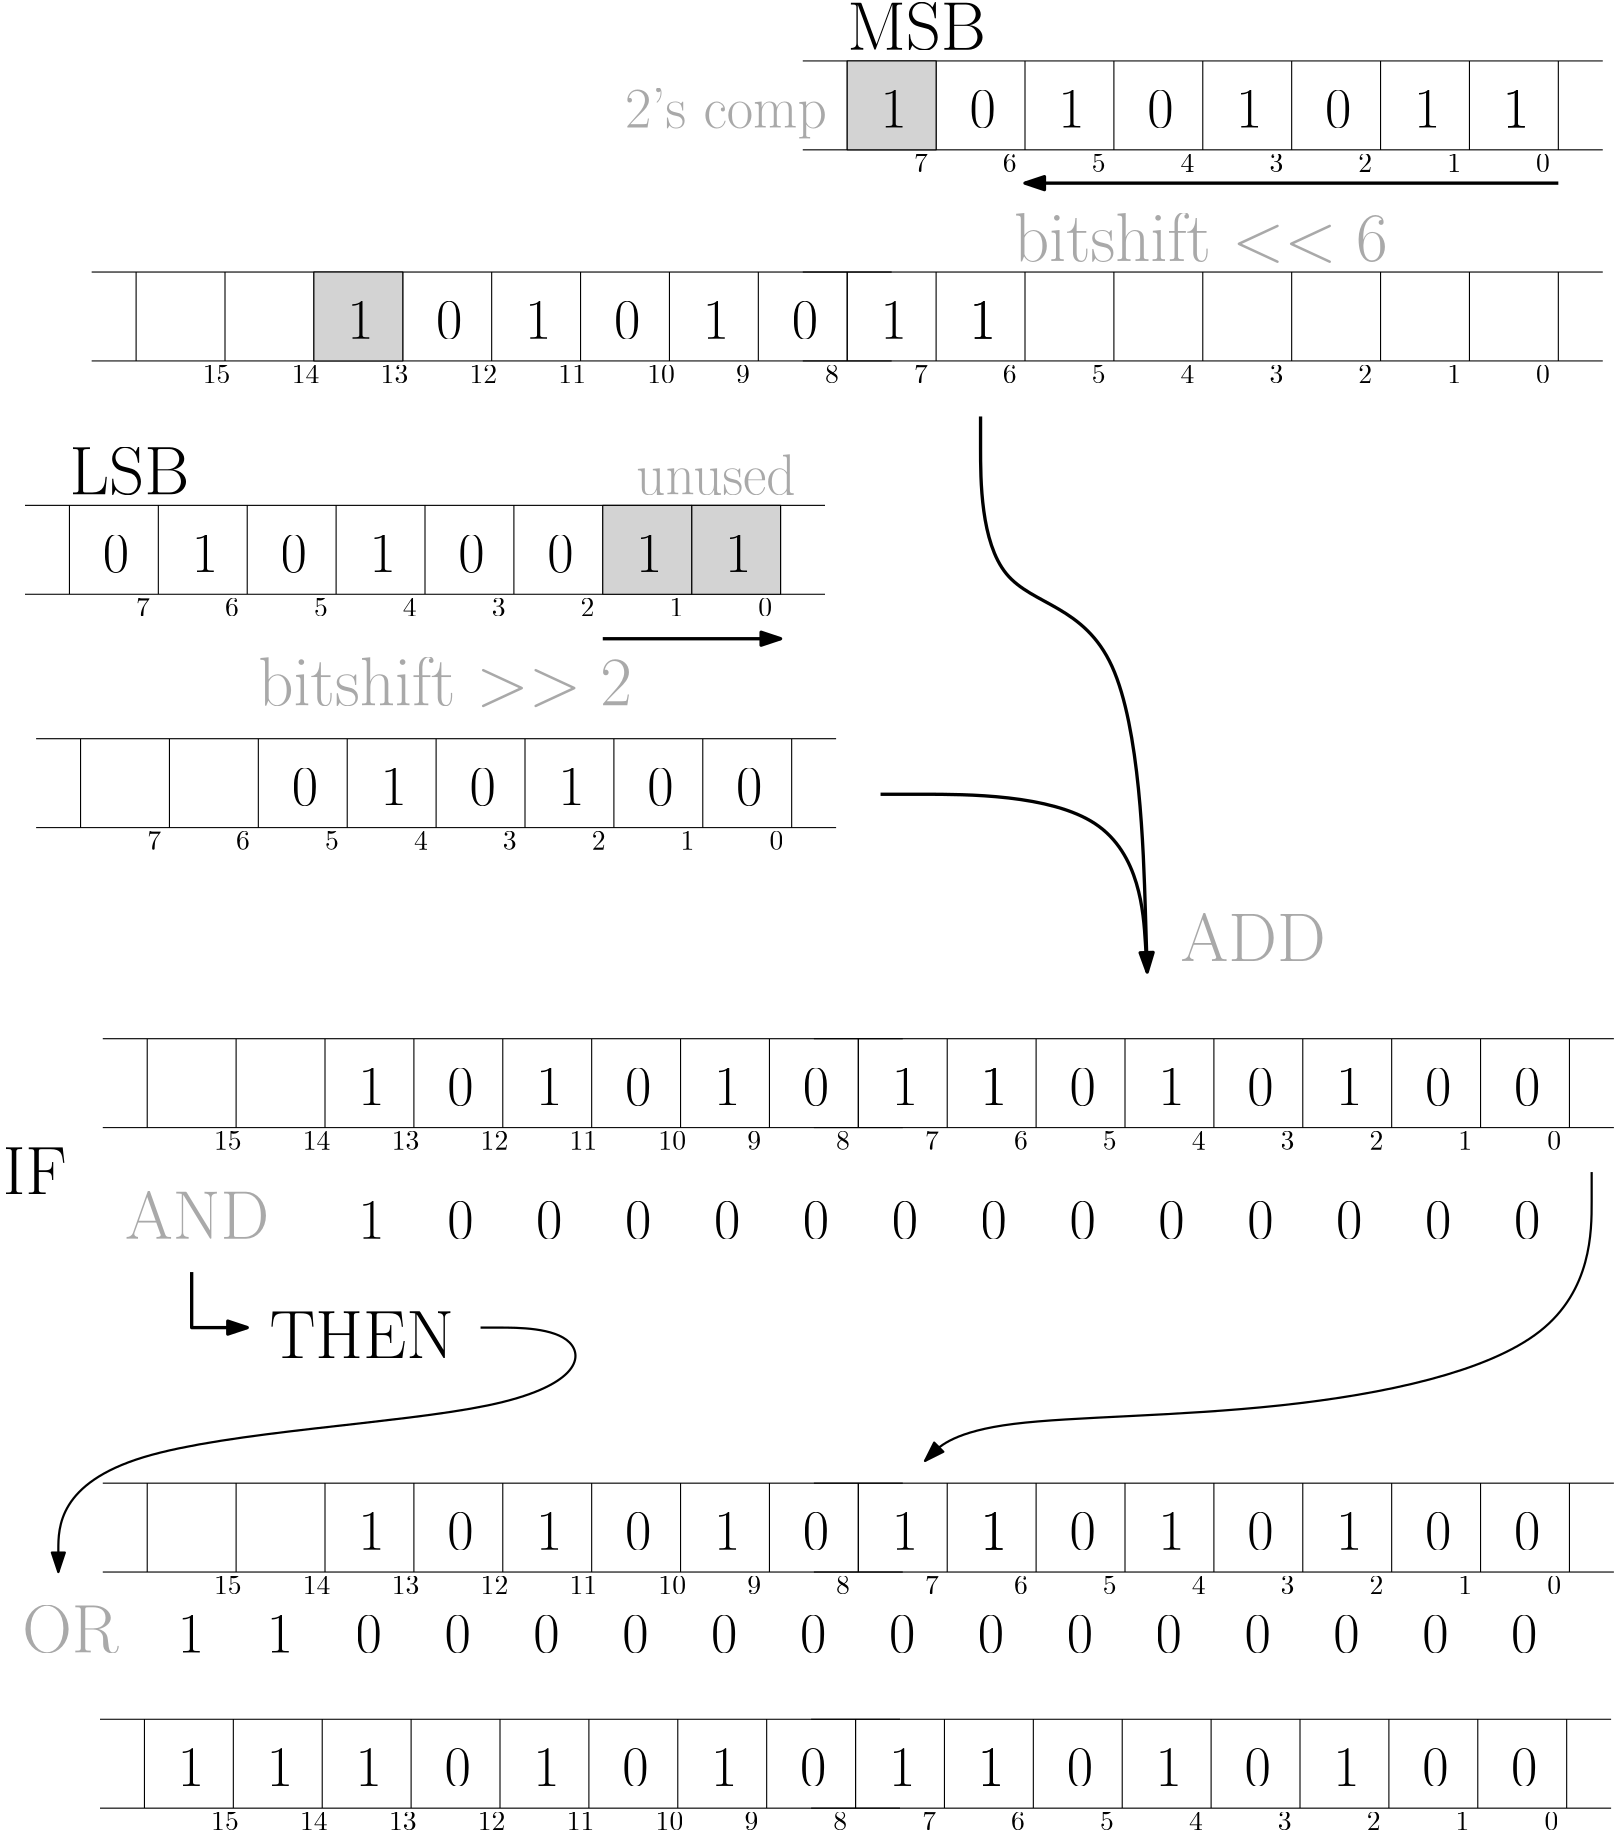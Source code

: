 <?xml version="1.0"?>
<!DOCTYPE ipe SYSTEM "ipe.dtd">
<ipe version="70005" creator="Ipe 7.1.2">
<info created="D:20120815184511" modified="D:20120926005202"/>
<ipestyle name="basic">
<symbol name="arrow/arc(spx)">
<path stroke="sym-stroke" fill="sym-stroke" pen="sym-pen">
0 0 m
-1 0.333 l
-1 -0.333 l
h
</path>
</symbol>
<symbol name="arrow/farc(spx)">
<path stroke="sym-stroke" fill="white" pen="sym-pen">
0 0 m
-1 0.333 l
-1 -0.333 l
h
</path>
</symbol>
<symbol name="mark/circle(sx)" transformations="translations">
<path fill="sym-stroke">
0.6 0 0 0.6 0 0 e
0.4 0 0 0.4 0 0 e
</path>
</symbol>
<symbol name="mark/disk(sx)" transformations="translations">
<path fill="sym-stroke">
0.6 0 0 0.6 0 0 e
</path>
</symbol>
<symbol name="mark/fdisk(sfx)" transformations="translations">
<group>
<path fill="sym-fill">
0.5 0 0 0.5 0 0 e
</path>
<path fill="sym-stroke" fillrule="eofill">
0.6 0 0 0.6 0 0 e
0.4 0 0 0.4 0 0 e
</path>
</group>
</symbol>
<symbol name="mark/box(sx)" transformations="translations">
<path fill="sym-stroke" fillrule="eofill">
-0.6 -0.6 m
0.6 -0.6 l
0.6 0.6 l
-0.6 0.6 l
h
-0.4 -0.4 m
0.4 -0.4 l
0.4 0.4 l
-0.4 0.4 l
h
</path>
</symbol>
<symbol name="mark/square(sx)" transformations="translations">
<path fill="sym-stroke">
-0.6 -0.6 m
0.6 -0.6 l
0.6 0.6 l
-0.6 0.6 l
h
</path>
</symbol>
<symbol name="mark/fsquare(sfx)" transformations="translations">
<group>
<path fill="sym-fill">
-0.5 -0.5 m
0.5 -0.5 l
0.5 0.5 l
-0.5 0.5 l
h
</path>
<path fill="sym-stroke" fillrule="eofill">
-0.6 -0.6 m
0.6 -0.6 l
0.6 0.6 l
-0.6 0.6 l
h
-0.4 -0.4 m
0.4 -0.4 l
0.4 0.4 l
-0.4 0.4 l
h
</path>
</group>
</symbol>
<symbol name="mark/cross(sx)" transformations="translations">
<group>
<path fill="sym-stroke">
-0.43 -0.57 m
0.57 0.43 l
0.43 0.57 l
-0.57 -0.43 l
h
</path>
<path fill="sym-stroke">
-0.43 0.57 m
0.57 -0.43 l
0.43 -0.57 l
-0.57 0.43 l
h
</path>
</group>
</symbol>
<symbol name="arrow/fnormal(spx)">
<path stroke="sym-stroke" fill="white" pen="sym-pen">
0 0 m
-1 0.333 l
-1 -0.333 l
h
</path>
</symbol>
<symbol name="arrow/pointed(spx)">
<path stroke="sym-stroke" fill="sym-stroke" pen="sym-pen">
0 0 m
-1 0.333 l
-0.8 0 l
-1 -0.333 l
h
</path>
</symbol>
<symbol name="arrow/fpointed(spx)">
<path stroke="sym-stroke" fill="white" pen="sym-pen">
0 0 m
-1 0.333 l
-0.8 0 l
-1 -0.333 l
h
</path>
</symbol>
<symbol name="arrow/linear(spx)">
<path stroke="sym-stroke" pen="sym-pen">
-1 0.333 m
0 0 l
-1 -0.333 l
</path>
</symbol>
<symbol name="arrow/fdouble(spx)">
<path stroke="sym-stroke" fill="white" pen="sym-pen">
0 0 m
-1 0.333 l
-1 -0.333 l
h
-1 0 m
-2 0.333 l
-2 -0.333 l
h
</path>
</symbol>
<symbol name="arrow/double(spx)">
<path stroke="sym-stroke" fill="sym-stroke" pen="sym-pen">
0 0 m
-1 0.333 l
-1 -0.333 l
h
-1 0 m
-2 0.333 l
-2 -0.333 l
h
</path>
</symbol>
<pen name="heavier" value="0.8"/>
<pen name="fat" value="1.2"/>
<pen name="ultrafat" value="2"/>
<symbolsize name="large" value="5"/>
<symbolsize name="small" value="2"/>
<symbolsize name="tiny" value="1.1"/>
<arrowsize name="large" value="10"/>
<arrowsize name="small" value="5"/>
<arrowsize name="tiny" value="3"/>
<color name="red" value="1 0 0"/>
<color name="green" value="0 1 0"/>
<color name="blue" value="0 0 1"/>
<color name="yellow" value="1 1 0"/>
<color name="orange" value="1 0.647 0"/>
<color name="gold" value="1 0.843 0"/>
<color name="purple" value="0.627 0.125 0.941"/>
<color name="gray" value="0.745"/>
<color name="brown" value="0.647 0.165 0.165"/>
<color name="navy" value="0 0 0.502"/>
<color name="pink" value="1 0.753 0.796"/>
<color name="seagreen" value="0.18 0.545 0.341"/>
<color name="turquoise" value="0.251 0.878 0.816"/>
<color name="violet" value="0.933 0.51 0.933"/>
<color name="darkblue" value="0 0 0.545"/>
<color name="darkcyan" value="0 0.545 0.545"/>
<color name="darkgray" value="0.663"/>
<color name="darkgreen" value="0 0.392 0"/>
<color name="darkmagenta" value="0.545 0 0.545"/>
<color name="darkorange" value="1 0.549 0"/>
<color name="darkred" value="0.545 0 0"/>
<color name="lightblue" value="0.678 0.847 0.902"/>
<color name="lightcyan" value="0.878 1 1"/>
<color name="lightgray" value="0.827"/>
<color name="lightgreen" value="0.565 0.933 0.565"/>
<color name="lightyellow" value="1 1 0.878"/>
<dashstyle name="dashed" value="[4] 0"/>
<dashstyle name="dotted" value="[1 3] 0"/>
<dashstyle name="dash dotted" value="[4 2 1 2] 0"/>
<dashstyle name="dash dot dotted" value="[4 2 1 2 1 2] 0"/>
<textsize name="large" value="\large"/>
<textsize name="Large" value="\Large"/>
<textsize name="LARGE" value="\LARGE"/>
<textsize name="huge" value="\huge"/>
<textsize name="Huge" value="\Huge"/>
<textsize name="small" value="\small"/>
<textsize name="footnote" value="\footnotesize"/>
<textsize name="tiny" value="\tiny"/>
<textstyle name="center" begin="\begin{center}" end="\end{center}"/>
<textstyle name="itemize" begin="\begin{itemize}" end="\end{itemize}"/>
<textstyle name="item" begin="\begin{itemize}\item{}" end="\end{itemize}"/>
<gridsize name="4 pts" value="4"/>
<gridsize name="8 pts (~3 mm)" value="8"/>
<gridsize name="16 pts (~6 mm)" value="16"/>
<gridsize name="32 pts (~12 mm)" value="32"/>
<gridsize name="10 pts (~3.5 mm)" value="10"/>
<gridsize name="20 pts (~7 mm)" value="20"/>
<gridsize name="14 pts (~5 mm)" value="14"/>
<gridsize name="28 pts (~10 mm)" value="28"/>
<gridsize name="56 pts (~20 mm)" value="56"/>
<anglesize name="90 deg" value="90"/>
<anglesize name="60 deg" value="60"/>
<anglesize name="45 deg" value="45"/>
<anglesize name="30 deg" value="30"/>
<anglesize name="22.5 deg" value="22.5"/>
<tiling name="falling" angle="-60" step="4" width="1"/>
<tiling name="rising" angle="30" step="4" width="1"/>
</ipestyle>
<page>
<layer name="alpha"/>
<view layers="alpha" active="alpha"/>
<path layer="alpha" matrix="1 0 0 1 -132 24" stroke="black">
160 592 m
160 560 l
192 560 l
192 592 l
h
192 592 m
192 560 l
224 560 l
224 592 l
h
224 592 m
224 560 l
256 560 l
256 592 l
h
256 592 m
256 560 l
288 560 l
288 592 l
h
288 592 m
288 560 l
320 560 l
320 592 l
h
320 592 m
320 560 l
352 560 l
352 592 l
h
352 592 m
352 560 l
384 560 l
384 592 l
h
384 592 m
384 560 l
416 560 l
416 592 l
h
160 592 m
144 592 l
160 560 m
144 560 l
416 592 m
432 592 l
416 560 m
432 560 l
</path>
<text matrix="1 0 0 1 -132 24" transformations="translations" pos="408 552" stroke="black" type="label" width="4.981" height="6.42" depth="0" valign="baseline">0</text>
<text matrix="1 0 0 1 -132 24" transformations="translations" pos="376 552" stroke="black" type="label" width="4.981" height="6.42" depth="0" valign="baseline">1</text>
<text matrix="1 0 0 1 -132 24" transformations="translations" pos="344 552" stroke="black" type="label" width="4.981" height="6.42" depth="0" valign="baseline">2</text>
<text matrix="1 0 0 1 -132 24" transformations="translations" pos="312 552" stroke="black" type="label" width="4.981" height="6.42" depth="0" valign="baseline">3</text>
<text matrix="1 0 0 1 -132 24" transformations="translations" pos="280 552" stroke="black" type="label" width="4.981" height="6.42" depth="0" valign="baseline">4</text>
<text matrix="1 0 0 1 -132 24" transformations="translations" pos="248 552" stroke="black" type="label" width="4.981" height="6.42" depth="0" valign="baseline">5</text>
<text matrix="1 0 0 1 -132 24" transformations="translations" pos="216 552" stroke="black" type="label" width="4.981" height="6.42" depth="0" valign="baseline">6</text>
<text matrix="1 0 0 1 -132 24" transformations="translations" pos="184 552" stroke="black" type="label" width="4.981" height="6.42" depth="0" valign="baseline">7</text>
<path matrix="1 0 0 1 -132 24" stroke="black" fill="lightgray">
320 592 m
320 592 l
320 592 l
320 592 l
h
</path>
<text matrix="1 0 0 1 -132 24" transformations="translations" pos="172 568" stroke="black" type="label" width="9.476" height="13.319" depth="0" valign="baseline" size="huge">0</text>
<text matrix="1 0 0 1 -132 24" transformations="translations" pos="204 568" stroke="black" type="label" width="9.476" height="13.319" depth="0" valign="baseline" size="huge">1</text>
<text matrix="1 0 0 1 -132 24" transformations="translations" pos="236 568" stroke="black" type="label" width="9.476" height="13.319" depth="0" valign="baseline" size="huge">0</text>
<text matrix="1 0 0 1 -132 24" transformations="translations" pos="268 568" stroke="black" type="label" width="9.476" height="13.319" depth="0" valign="baseline" size="huge">1</text>
<text matrix="1 0 0 1 -132 24" transformations="translations" pos="300 568" stroke="black" type="label" width="9.476" height="13.319" depth="0" valign="baseline" size="huge">0</text>
<text matrix="1 0 0 1 -132 24" transformations="translations" pos="332 568" stroke="black" type="label" width="9.476" height="13.319" depth="0" valign="baseline" size="huge">0</text>
<text matrix="1 0 0 1 -132 24" transformations="translations" pos="364 568" stroke="black" type="label" width="9.476" height="13.319" depth="0" valign="baseline" size="huge">1</text>
<text matrix="1 0 0 1 -132 24" transformations="translations" pos="396 568" stroke="black" type="label" width="9.476" height="13.319" depth="0" valign="baseline" size="huge">1</text>
<path matrix="1 0 0 1 -36 24" stroke="black" fill="lightgray">
288 592 m
288 560 l
320 560 l
320 592 l
h
</path>
<path matrix="1 0 0 1 -68 24" stroke="black" fill="lightgray">
288 592 m
288 560 l
320 560 l
320 592 l
h
</path>
<text matrix="1 0 0 1 -36 24" transformations="translations" pos="268 568" stroke="black" type="label" width="9.476" height="13.319" depth="0" valign="baseline" size="huge">1</text>
<text matrix="1 0 0 1 -4 24" transformations="translations" pos="268 568" stroke="black" type="label" width="9.476" height="13.319" depth="0" valign="baseline" size="huge">1</text>
<path matrix="1 0 0 1 -128 -60" stroke="black">
160 592 m
160 560 l
192 560 l
192 592 l
h
192 592 m
192 560 l
224 560 l
224 592 l
h
224 592 m
224 560 l
256 560 l
256 592 l
h
256 592 m
256 560 l
288 560 l
288 592 l
h
288 592 m
288 560 l
320 560 l
320 592 l
h
320 592 m
320 560 l
352 560 l
352 592 l
h
352 592 m
352 560 l
384 560 l
384 592 l
h
384 592 m
384 560 l
416 560 l
416 592 l
h
160 592 m
144 592 l
160 560 m
144 560 l
416 592 m
432 592 l
416 560 m
432 560 l
</path>
<text matrix="1 0 0 1 -128 -60" transformations="translations" pos="408 552" stroke="black" type="label" width="4.981" height="6.42" depth="0" valign="baseline">0</text>
<text matrix="1 0 0 1 -128 -60" transformations="translations" pos="376 552" stroke="black" type="label" width="4.981" height="6.42" depth="0" valign="baseline">1</text>
<text matrix="1 0 0 1 -128 -60" transformations="translations" pos="344 552" stroke="black" type="label" width="4.981" height="6.42" depth="0" valign="baseline">2</text>
<text matrix="1 0 0 1 -128 -60" transformations="translations" pos="312 552" stroke="black" type="label" width="4.981" height="6.42" depth="0" valign="baseline">3</text>
<text matrix="1 0 0 1 -128 -60" transformations="translations" pos="280 552" stroke="black" type="label" width="4.981" height="6.42" depth="0" valign="baseline">4</text>
<text matrix="1 0 0 1 -128 -60" transformations="translations" pos="248 552" stroke="black" type="label" width="4.981" height="6.42" depth="0" valign="baseline">5</text>
<text matrix="1 0 0 1 -128 -60" transformations="translations" pos="216 552" stroke="black" type="label" width="4.981" height="6.42" depth="0" valign="baseline">6</text>
<text matrix="1 0 0 1 -128 -60" transformations="translations" pos="184 552" stroke="black" type="label" width="4.981" height="6.42" depth="0" valign="baseline">7</text>
<path matrix="1 0 0 1 -128 -60" stroke="black" fill="lightgray">
320 592 m
320 592 l
320 592 l
320 592 l
h
</path>
<text matrix="1 0 0 1 -64 -60" transformations="translations" pos="172 568" stroke="black" type="label" width="9.476" height="13.319" depth="0" valign="baseline" size="huge">0</text>
<text matrix="1 0 0 1 -64 -60" transformations="translations" pos="204 568" stroke="black" type="label" width="9.476" height="13.319" depth="0" valign="baseline" size="huge">1</text>
<text matrix="1 0 0 1 -64 -60" transformations="translations" pos="236 568" stroke="black" type="label" width="9.476" height="13.319" depth="0" valign="baseline" size="huge">0</text>
<text matrix="1 0 0 1 -64 -60" transformations="translations" pos="268 568" stroke="black" type="label" width="9.476" height="13.319" depth="0" valign="baseline" size="huge">1</text>
<text matrix="1 0 0 1 -64 -60" transformations="translations" pos="300 568" stroke="black" type="label" width="9.476" height="13.319" depth="0" valign="baseline" size="huge">0</text>
<text matrix="1 0 0 1 -64 -60" transformations="translations" pos="332 568" stroke="black" type="label" width="9.476" height="13.319" depth="0" valign="baseline" size="huge">0</text>
<path matrix="1 0 0 1 148 184" stroke="black">
160 592 m
160 560 l
192 560 l
192 592 l
h
192 592 m
192 560 l
224 560 l
224 592 l
h
224 592 m
224 560 l
256 560 l
256 592 l
h
256 592 m
256 560 l
288 560 l
288 592 l
h
288 592 m
288 560 l
320 560 l
320 592 l
h
320 592 m
320 560 l
352 560 l
352 592 l
h
352 592 m
352 560 l
384 560 l
384 592 l
h
384 592 m
384 560 l
416 560 l
416 592 l
h
160 592 m
144 592 l
160 560 m
144 560 l
416 592 m
432 592 l
416 560 m
432 560 l
</path>
<text matrix="1 0 0 1 148 184" transformations="translations" pos="408 552" stroke="black" type="label" width="4.981" height="6.42" depth="0" valign="baseline">0</text>
<text matrix="1 0 0 1 148 184" transformations="translations" pos="376 552" stroke="black" type="label" width="4.981" height="6.42" depth="0" valign="baseline">1</text>
<text matrix="1 0 0 1 148 184" transformations="translations" pos="344 552" stroke="black" type="label" width="4.981" height="6.42" depth="0" valign="baseline">2</text>
<text matrix="1 0 0 1 148 184" transformations="translations" pos="312 552" stroke="black" type="label" width="4.981" height="6.42" depth="0" valign="baseline">3</text>
<text matrix="1 0 0 1 148 184" transformations="translations" pos="280 552" stroke="black" type="label" width="4.981" height="6.42" depth="0" valign="baseline">4</text>
<text matrix="1 0 0 1 148 184" transformations="translations" pos="248 552" stroke="black" type="label" width="4.981" height="6.42" depth="0" valign="baseline">5</text>
<text matrix="1 0 0 1 148 184" transformations="translations" pos="216 552" stroke="black" type="label" width="4.981" height="6.42" depth="0" valign="baseline">6</text>
<text matrix="1 0 0 1 148 184" transformations="translations" pos="184 552" stroke="black" type="label" width="4.981" height="6.42" depth="0" valign="baseline">7</text>
<path matrix="1 0 0 1 148 184" stroke="black" fill="lightgray">
320 592 m
320 592 l
320 592 l
320 592 l
h
</path>
<text matrix="1 0 0 1 244 184" transformations="translations" pos="172 568" stroke="black" type="label" width="9.476" height="13.319" depth="0" valign="baseline" size="huge">0</text>
<text matrix="1 0 0 1 180 184" transformations="translations" pos="204 568" stroke="black" type="label" width="9.476" height="13.319" depth="0" valign="baseline" size="huge">1</text>
<text matrix="1 0 0 1 180 184" transformations="translations" pos="268 568" stroke="black" type="label" width="9.476" height="13.319" depth="0" valign="baseline" size="huge">1</text>
<text matrix="1 0 0 1 52 184" transformations="translations" pos="300 568" stroke="black" type="label" width="9.476" height="13.319" depth="0" valign="baseline" size="huge">0</text>
<text matrix="1 0 0 1 148 184" transformations="translations" pos="332 568" stroke="black" type="label" width="9.476" height="13.319" depth="0" valign="baseline" size="huge">0</text>
<text matrix="1 0 0 1 -44 184" transformations="translations" pos="364 568" stroke="black" type="label" width="9.476" height="13.319" depth="0" valign="baseline" size="huge">1</text>
<text matrix="1 0 0 1 148 184" transformations="translations" pos="396 568" stroke="black" type="label" width="9.476" height="13.319" depth="0" valign="baseline" size="huge">1</text>
<text matrix="1 0 0 1 244 184" transformations="translations" pos="268 568" stroke="black" type="label" width="9.476" height="13.319" depth="0" valign="baseline" size="huge">1</text>
<text matrix="1 0 0 1 276 184" transformations="translations" pos="268 568" stroke="black" type="label" width="9.476" height="13.319" depth="0" valign="baseline" size="huge">1</text>
<text matrix="1 0 0 1 -16 -20" transformations="translations" pos="112 564" stroke="darkgray" type="label" width="134.49" height="17.214" depth="0.66" valign="baseline" size="Huge">bitshift $&gt;&gt;2$</text>
<path matrix="1 0 0 1 -108 108" stroke="black">
160 592 m
160 560 l
192 560 l
192 592 l
h
192 592 m
192 560 l
224 560 l
224 592 l
h
224 592 m
224 560 l
256 560 l
256 592 l
h
256 592 m
256 560 l
288 560 l
288 592 l
h
288 592 m
288 560 l
320 560 l
320 592 l
h
320 592 m
320 560 l
352 560 l
352 592 l
h
352 592 m
352 560 l
384 560 l
384 592 l
h
384 592 m
384 560 l
416 560 l
416 592 l
h
160 592 m
144 592 l
160 560 m
144 560 l
416 592 m
432 592 l
416 560 m
432 560 l
</path>
<text matrix="1 0 0 1 -108 108" transformations="translations" pos="408 552" stroke="black" type="label" width="4.981" height="6.42" depth="0" valign="baseline">8</text>
<text matrix="1 0 0 1 -108 108" transformations="translations" pos="376 552" stroke="black" type="label" width="4.981" height="6.42" depth="0" valign="baseline">9</text>
<text matrix="1 0 0 1 -108 108" transformations="translations" pos="344 552" stroke="black" type="label" width="9.963" height="6.42" depth="0" valign="baseline">10</text>
<text matrix="1 0 0 1 -108 108" transformations="translations" pos="312 552" stroke="black" type="label" width="9.963" height="6.42" depth="0" valign="baseline">11</text>
<text matrix="1 0 0 1 -108 108" transformations="translations" pos="280 552" stroke="black" type="label" width="9.963" height="6.42" depth="0" valign="baseline">12</text>
<text matrix="1 0 0 1 -108 108" transformations="translations" pos="248 552" stroke="black" type="label" width="9.963" height="6.42" depth="0" valign="baseline">13</text>
<text matrix="1 0 0 1 -108 108" transformations="translations" pos="216 552" stroke="black" type="label" width="9.963" height="6.42" depth="0" valign="baseline">14</text>
<text matrix="1 0 0 1 -108 108" transformations="translations" pos="184 552" stroke="black" type="label" width="9.963" height="6.42" depth="0" valign="baseline">15</text>
<path matrix="1 0 0 1 -108 108" stroke="black" fill="lightgray">
320 592 m
320 592 l
320 592 l
320 592 l
h
</path>
<text matrix="1 0 0 1 52 108" transformations="translations" pos="172 568" stroke="black" type="label" width="9.476" height="13.319" depth="0" valign="baseline" size="huge">0</text>
<text matrix="1 0 0 1 -12 108" transformations="translations" pos="204 568" stroke="black" type="label" width="9.476" height="13.319" depth="0" valign="baseline" size="huge">1</text>
<text matrix="1 0 0 1 -12 108" transformations="translations" pos="268 568" stroke="black" type="label" width="9.476" height="13.319" depth="0" valign="baseline" size="huge">1</text>
<text matrix="1 0 0 1 -140 108" transformations="translations" pos="300 568" stroke="black" type="label" width="9.476" height="13.319" depth="0" valign="baseline" size="huge">0</text>
<text matrix="1 0 0 1 -44 108" transformations="translations" pos="332 568" stroke="black" type="label" width="9.476" height="13.319" depth="0" valign="baseline" size="huge">0</text>
<text matrix="1 0 0 1 -236 108" transformations="translations" pos="364 568" stroke="black" type="label" width="9.476" height="13.319" depth="0" valign="baseline" size="huge">1</text>
<text matrix="1 0 0 1 -44 108" transformations="translations" pos="396 568" stroke="black" type="label" width="9.476" height="13.319" depth="0" valign="baseline" size="huge">1</text>
<text matrix="1 0 0 1 52 108" transformations="translations" pos="268 568" stroke="black" type="label" width="9.476" height="13.319" depth="0" valign="baseline" size="huge">1</text>
<text matrix="1 0 0 1 84 108" transformations="translations" pos="268 568" stroke="black" type="label" width="9.476" height="13.319" depth="0" valign="baseline" size="huge">1</text>
<path matrix="1 0 0 1 148 108" stroke="black">
160 592 m
160 560 l
192 560 l
192 592 l
h
192 592 m
192 560 l
224 560 l
224 592 l
h
224 592 m
224 560 l
256 560 l
256 592 l
h
256 592 m
256 560 l
288 560 l
288 592 l
h
288 592 m
288 560 l
320 560 l
320 592 l
h
320 592 m
320 560 l
352 560 l
352 592 l
h
352 592 m
352 560 l
384 560 l
384 592 l
h
384 592 m
384 560 l
416 560 l
416 592 l
h
160 592 m
144 592 l
160 560 m
144 560 l
416 592 m
432 592 l
416 560 m
432 560 l
</path>
<text matrix="1 0 0 1 148 108" transformations="translations" pos="408 552" stroke="black" type="label" width="4.981" height="6.42" depth="0" valign="baseline">0</text>
<text matrix="1 0 0 1 148 108" transformations="translations" pos="376 552" stroke="black" type="label" width="4.981" height="6.42" depth="0" valign="baseline">1</text>
<text matrix="1 0 0 1 148 108" transformations="translations" pos="344 552" stroke="black" type="label" width="4.981" height="6.42" depth="0" valign="baseline">2</text>
<text matrix="1 0 0 1 148 108" transformations="translations" pos="312 552" stroke="black" type="label" width="4.981" height="6.42" depth="0" valign="baseline">3</text>
<text matrix="1 0 0 1 148 108" transformations="translations" pos="280 552" stroke="black" type="label" width="4.981" height="6.42" depth="0" valign="baseline">4</text>
<text matrix="1 0 0 1 148 108" transformations="translations" pos="248 552" stroke="black" type="label" width="4.981" height="6.42" depth="0" valign="baseline">5</text>
<text matrix="1 0 0 1 148 108" transformations="translations" pos="216 552" stroke="black" type="label" width="4.981" height="6.42" depth="0" valign="baseline">6</text>
<text matrix="1 0 0 1 148 108" transformations="translations" pos="184 552" stroke="black" type="label" width="4.981" height="6.42" depth="0" valign="baseline">7</text>
<path matrix="1 0 0 1 148 108" stroke="black" fill="lightgray">
320 592 m
320 592 l
320 592 l
320 592 l
h
</path>
<text matrix="1 0 0 1 256 140" transformations="translations" pos="112 564" stroke="darkgray" type="label" width="134.49" height="17.214" depth="0.66" valign="baseline" size="Huge">bitshift $&lt;&lt;6$</text>
<path matrix="1 0 0 1 12 -148" stroke="black" pen="fat" arrow="normal/normal">
208 716 m
272 716 l
</path>
<path matrix="1 0 0 1 8 168" stroke="black" pen="fat" arrow="normal/normal">
556 564 m
364 564 l
</path>
<text matrix="1 0 0 1 0 -4" transformations="translations" pos="308 784" stroke="black" type="label" width="49.952" height="16.934" depth="0" valign="baseline" size="Huge">MSB</text>
<text transformations="translations" pos="28 620" stroke="black" type="label" width="43.158" height="16.934" depth="0" valign="baseline" size="Huge">LSB</text>
<path matrix="1 0 0 1 -104 -168" stroke="black">
160 592 m
160 560 l
192 560 l
192 592 l
h
192 592 m
192 560 l
224 560 l
224 592 l
h
224 592 m
224 560 l
256 560 l
256 592 l
h
256 592 m
256 560 l
288 560 l
288 592 l
h
288 592 m
288 560 l
320 560 l
320 592 l
h
320 592 m
320 560 l
352 560 l
352 592 l
h
352 592 m
352 560 l
384 560 l
384 592 l
h
384 592 m
384 560 l
416 560 l
416 592 l
h
160 592 m
144 592 l
160 560 m
144 560 l
416 592 m
432 592 l
416 560 m
432 560 l
</path>
<text matrix="1 0 0 1 -104 -168" transformations="translations" pos="408 552" stroke="black" type="label" width="4.981" height="6.42" depth="0" valign="baseline">8</text>
<text matrix="1 0 0 1 -104 -168" transformations="translations" pos="376 552" stroke="black" type="label" width="4.981" height="6.42" depth="0" valign="baseline">9</text>
<text matrix="1 0 0 1 -104 -168" transformations="translations" pos="344 552" stroke="black" type="label" width="9.963" height="6.42" depth="0" valign="baseline">10</text>
<text matrix="1 0 0 1 -104 -168" transformations="translations" pos="312 552" stroke="black" type="label" width="9.963" height="6.42" depth="0" valign="baseline">11</text>
<text matrix="1 0 0 1 -104 -168" transformations="translations" pos="280 552" stroke="black" type="label" width="9.963" height="6.42" depth="0" valign="baseline">12</text>
<text matrix="1 0 0 1 -104 -168" transformations="translations" pos="248 552" stroke="black" type="label" width="9.963" height="6.42" depth="0" valign="baseline">13</text>
<text matrix="1 0 0 1 -104 -168" transformations="translations" pos="216 552" stroke="black" type="label" width="9.963" height="6.42" depth="0" valign="baseline">14</text>
<text matrix="1 0 0 1 -104 -168" transformations="translations" pos="184 552" stroke="black" type="label" width="9.963" height="6.42" depth="0" valign="baseline">15</text>
<path matrix="1 0 0 1 -104 -168" stroke="black" fill="lightgray">
320 592 m
320 592 l
320 592 l
320 592 l
h
</path>
<text matrix="1 0 0 1 56 -168" transformations="translations" pos="172 568" stroke="black" type="label" width="9.476" height="13.319" depth="0" valign="baseline" size="huge">0</text>
<text matrix="1 0 0 1 -8 -168" transformations="translations" pos="204 568" stroke="black" type="label" width="9.476" height="13.319" depth="0" valign="baseline" size="huge">1</text>
<text matrix="1 0 0 1 -8 -168" transformations="translations" pos="268 568" stroke="black" type="label" width="9.476" height="13.319" depth="0" valign="baseline" size="huge">1</text>
<text matrix="1 0 0 1 -136 -168" transformations="translations" pos="300 568" stroke="black" type="label" width="9.476" height="13.319" depth="0" valign="baseline" size="huge">0</text>
<text matrix="1 0 0 1 -40 -168" transformations="translations" pos="332 568" stroke="black" type="label" width="9.476" height="13.319" depth="0" valign="baseline" size="huge">0</text>
<text matrix="1 0 0 1 -232 -168" transformations="translations" pos="364 568" stroke="black" type="label" width="9.476" height="13.319" depth="0" valign="baseline" size="huge">1</text>
<text matrix="1 0 0 1 -40 -168" transformations="translations" pos="396 568" stroke="black" type="label" width="9.476" height="13.319" depth="0" valign="baseline" size="huge">1</text>
<text matrix="1 0 0 1 56 -168" transformations="translations" pos="268 568" stroke="black" type="label" width="9.476" height="13.319" depth="0" valign="baseline" size="huge">1</text>
<text matrix="1 0 0 1 88 -168" transformations="translations" pos="268 568" stroke="black" type="label" width="9.476" height="13.319" depth="0" valign="baseline" size="huge">1</text>
<path matrix="1 0 0 1 152 -168" stroke="black">
160 592 m
160 560 l
192 560 l
192 592 l
h
192 592 m
192 560 l
224 560 l
224 592 l
h
224 592 m
224 560 l
256 560 l
256 592 l
h
256 592 m
256 560 l
288 560 l
288 592 l
h
288 592 m
288 560 l
320 560 l
320 592 l
h
320 592 m
320 560 l
352 560 l
352 592 l
h
352 592 m
352 560 l
384 560 l
384 592 l
h
384 592 m
384 560 l
416 560 l
416 592 l
h
160 592 m
144 592 l
160 560 m
144 560 l
416 592 m
432 592 l
416 560 m
432 560 l
</path>
<text matrix="1 0 0 1 152 -168" transformations="translations" pos="408 552" stroke="black" type="label" width="4.981" height="6.42" depth="0" valign="baseline">0</text>
<text matrix="1 0 0 1 152 -168" transformations="translations" pos="376 552" stroke="black" type="label" width="4.981" height="6.42" depth="0" valign="baseline">1</text>
<text matrix="1 0 0 1 152 -168" transformations="translations" pos="344 552" stroke="black" type="label" width="4.981" height="6.42" depth="0" valign="baseline">2</text>
<text matrix="1 0 0 1 152 -168" transformations="translations" pos="312 552" stroke="black" type="label" width="4.981" height="6.42" depth="0" valign="baseline">3</text>
<text matrix="1 0 0 1 152 -168" transformations="translations" pos="280 552" stroke="black" type="label" width="4.981" height="6.42" depth="0" valign="baseline">4</text>
<text matrix="1 0 0 1 152 -168" transformations="translations" pos="248 552" stroke="black" type="label" width="4.981" height="6.42" depth="0" valign="baseline">5</text>
<text matrix="1 0 0 1 152 -168" transformations="translations" pos="216 552" stroke="black" type="label" width="4.981" height="6.42" depth="0" valign="baseline">6</text>
<text matrix="1 0 0 1 152 -168" transformations="translations" pos="184 552" stroke="black" type="label" width="4.981" height="6.42" depth="0" valign="baseline">7</text>
<path matrix="1 0 0 1 152 -168" stroke="black" fill="lightgray">
320 592 m
320 592 l
320 592 l
320 592 l
h
</path>
<text matrix="1 0 0 1 216 -168" transformations="translations" pos="172 568" stroke="black" type="label" width="9.476" height="13.319" depth="0" valign="baseline" size="huge">0</text>
<text matrix="1 0 0 1 216 -168" transformations="translations" pos="204 568" stroke="black" type="label" width="9.476" height="13.319" depth="0" valign="baseline" size="huge">1</text>
<text matrix="1 0 0 1 216 -168" transformations="translations" pos="236 568" stroke="black" type="label" width="9.476" height="13.319" depth="0" valign="baseline" size="huge">0</text>
<text matrix="1 0 0 1 216 -168" transformations="translations" pos="268 568" stroke="black" type="label" width="9.476" height="13.319" depth="0" valign="baseline" size="huge">1</text>
<text matrix="1 0 0 1 216 -168" transformations="translations" pos="300 568" stroke="black" type="label" width="9.476" height="13.319" depth="0" valign="baseline" size="huge">0</text>
<text matrix="1 0 0 1 216 -168" transformations="translations" pos="332 568" stroke="black" type="label" width="9.476" height="13.319" depth="0" valign="baseline" size="huge">0</text>
<path matrix="1 0 0 1 20 184" stroke="black" fill="lightgray">
288 592 m
288 560 l
320 560 l
320 592 l
h
</path>
<text matrix="1 0 0 1 116 184" transformations="translations" pos="204 568" stroke="black" type="label" width="9.476" height="13.319" depth="0" valign="baseline" size="huge">1</text>
<path matrix="1 0 0 1 -172 108" stroke="black" fill="lightgray">
288 592 m
288 560 l
320 560 l
320 592 l
h
</path>
<text matrix="1 0 0 1 -76 108" transformations="translations" pos="204 568" stroke="black" type="label" width="9.476" height="13.319" depth="0" valign="baseline" size="huge">1</text>
<text transformations="translations" pos="232 620" stroke="darkgray" type="label" width="57.505" height="14.349" depth="0" valign="baseline" size="huge">unused</text>
<text matrix="1 0 0 1 -32 4" transformations="translations" pos="260 748" stroke="darkgray" type="label" width="72.679" height="14.348" depth="4.02" valign="baseline" size="huge">2&apos;s comp</text>
<path stroke="black" pen="fat">
320 512 m
412 512
416 448
416 448 s
</path>
<path stroke="black" pen="fat" arrow="normal/normal">
356 648 m
356 580
412 580
416 448 s
</path>
<text matrix="1 0 0 1 -20 -44" transformations="translations" pos="448 496" stroke="darkgray" type="label" width="52.213" height="16.934" depth="0" valign="baseline" size="Huge">ADD</text>
<text matrix="1 0 0 1 -232 -216" transformations="translations" pos="364 568" stroke="black" type="label" width="9.476" height="13.319" depth="0" valign="baseline" size="huge">1</text>
<text matrix="1 0 0 1 -136 -216" transformations="translations" pos="300 568" stroke="black" type="label" width="9.476" height="13.319" depth="0" valign="baseline" size="huge">0</text>
<text matrix="1 0 0 1 -104 -216" transformations="translations" pos="300 568" stroke="black" type="label" width="9.476" height="13.319" depth="0" valign="baseline" size="huge">0</text>
<text matrix="1 0 0 1 -72 -216" transformations="translations" pos="300 568" stroke="black" type="label" width="9.476" height="13.319" depth="0" valign="baseline" size="huge">0</text>
<text matrix="1 0 0 1 -40 -216" transformations="translations" pos="300 568" stroke="black" type="label" width="9.476" height="13.319" depth="0" valign="baseline" size="huge">0</text>
<text matrix="1 0 0 1 -8 -216" transformations="translations" pos="300 568" stroke="black" type="label" width="9.476" height="13.319" depth="0" valign="baseline" size="huge">0</text>
<text matrix="1 0 0 1 24 -216" transformations="translations" pos="300 568" stroke="black" type="label" width="9.476" height="13.319" depth="0" valign="baseline" size="huge">0</text>
<text matrix="1 0 0 1 56 -216" transformations="translations" pos="300 568" stroke="black" type="label" width="9.476" height="13.319" depth="0" valign="baseline" size="huge">0</text>
<text matrix="1 0 0 1 88 -216" transformations="translations" pos="300 568" stroke="black" type="label" width="9.476" height="13.319" depth="0" valign="baseline" size="huge">0</text>
<text matrix="1 0 0 1 120 -216" transformations="translations" pos="300 568" stroke="black" type="label" width="9.476" height="13.319" depth="0" valign="baseline" size="huge">0</text>
<text matrix="1 0 0 1 152 -216" transformations="translations" pos="300 568" stroke="black" type="label" width="9.476" height="13.319" depth="0" valign="baseline" size="huge">0</text>
<text matrix="1 0 0 1 184 -216" transformations="translations" pos="300 568" stroke="black" type="label" width="9.476" height="13.319" depth="0" valign="baseline" size="huge">0</text>
<text matrix="1 0 0 1 216 -216" transformations="translations" pos="300 568" stroke="black" type="label" width="9.476" height="13.319" depth="0" valign="baseline" size="huge">0</text>
<text matrix="1 0 0 1 248 -216" transformations="translations" pos="300 568" stroke="black" type="label" width="9.476" height="13.319" depth="0" valign="baseline" size="huge">0</text>
<text matrix="1 0 0 1 -400 -144" transformations="translations" pos="448 496" stroke="darkgray" type="label" width="51.884" height="16.934" depth="0" valign="baseline" size="Huge">AND</text>
<path matrix="1 0 0 1 12 0" stroke="black" pen="fat" arrow="normal/normal">
60 340 m
60 320 l
80 320 l
</path>
<text matrix="1 0 0 1 -4 68" transformations="translations" pos="8 300" stroke="black" type="label" width="23.044" height="16.934" depth="0" valign="baseline" size="Huge">IF</text>
<text matrix="1 0 0 1 92 37" transformations="translations" pos="8 272" stroke="black" type="label" width="66.49" height="16.934" depth="0" valign="baseline" size="Huge">THEN</text>
<text matrix="1 0 0 1 -265 -365" transformations="translations" pos="364 568" stroke="black" type="label" width="9.476" height="13.319" depth="0" valign="baseline" size="huge">1</text>
<text matrix="1 0 0 1 -169 -365" transformations="translations" pos="300 568" stroke="black" type="label" width="9.476" height="13.319" depth="0" valign="baseline" size="huge">0</text>
<text matrix="1 0 0 1 -137 -365" transformations="translations" pos="300 568" stroke="black" type="label" width="9.476" height="13.319" depth="0" valign="baseline" size="huge">0</text>
<text matrix="1 0 0 1 -105 -365" transformations="translations" pos="300 568" stroke="black" type="label" width="9.476" height="13.319" depth="0" valign="baseline" size="huge">0</text>
<text matrix="1 0 0 1 -73 -365" transformations="translations" pos="300 568" stroke="black" type="label" width="9.476" height="13.319" depth="0" valign="baseline" size="huge">0</text>
<text matrix="1 0 0 1 -41 -365" transformations="translations" pos="300 568" stroke="black" type="label" width="9.476" height="13.319" depth="0" valign="baseline" size="huge">0</text>
<text matrix="1 0 0 1 -9 -365" transformations="translations" pos="300 568" stroke="black" type="label" width="9.476" height="13.319" depth="0" valign="baseline" size="huge">0</text>
<text matrix="1 0 0 1 23 -365" transformations="translations" pos="300 568" stroke="black" type="label" width="9.476" height="13.319" depth="0" valign="baseline" size="huge">0</text>
<text matrix="1 0 0 1 55 -365" transformations="translations" pos="300 568" stroke="black" type="label" width="9.476" height="13.319" depth="0" valign="baseline" size="huge">0</text>
<text matrix="1 0 0 1 87 -365" transformations="translations" pos="300 568" stroke="black" type="label" width="9.476" height="13.319" depth="0" valign="baseline" size="huge">0</text>
<text matrix="1 0 0 1 119 -365" transformations="translations" pos="300 568" stroke="black" type="label" width="9.476" height="13.319" depth="0" valign="baseline" size="huge">0</text>
<text matrix="1 0 0 1 151 -365" transformations="translations" pos="300 568" stroke="black" type="label" width="9.476" height="13.319" depth="0" valign="baseline" size="huge">0</text>
<text matrix="1 0 0 1 183 -365" transformations="translations" pos="300 568" stroke="black" type="label" width="9.476" height="13.319" depth="0" valign="baseline" size="huge">0</text>
<text matrix="1 0 0 1 215 -365" transformations="translations" pos="300 568" stroke="black" type="label" width="9.476" height="13.319" depth="0" valign="baseline" size="huge">0</text>
<text matrix="1 0 0 1 -297 -365" transformations="translations" pos="364 568" stroke="black" type="label" width="9.476" height="13.319" depth="0" valign="baseline" size="huge">1</text>
<text matrix="1 0 0 1 247 -365" transformations="translations" pos="300 568" stroke="black" type="label" width="9.476" height="13.319" depth="0" valign="baseline" size="huge">0</text>
<text matrix="1 0 0 1 -1 -33" transformations="translations" pos="12 236" stroke="darkgray" type="label" width="34.709" height="16.934" depth="0" valign="baseline" size="Huge">OR</text>
<path matrix="1 0 0 1 -105 -413" stroke="black">
160 592 m
160 560 l
192 560 l
192 592 l
h
192 592 m
192 560 l
224 560 l
224 592 l
h
224 592 m
224 560 l
256 560 l
256 592 l
h
256 592 m
256 560 l
288 560 l
288 592 l
h
288 592 m
288 560 l
320 560 l
320 592 l
h
320 592 m
320 560 l
352 560 l
352 592 l
h
352 592 m
352 560 l
384 560 l
384 592 l
h
384 592 m
384 560 l
416 560 l
416 592 l
h
160 592 m
144 592 l
160 560 m
144 560 l
416 592 m
432 592 l
416 560 m
432 560 l
</path>
<text matrix="1 0 0 1 -105 -413" transformations="translations" pos="408 552" stroke="black" type="label" width="4.981" height="6.42" depth="0" valign="baseline">8</text>
<text matrix="1 0 0 1 -105 -413" transformations="translations" pos="376 552" stroke="black" type="label" width="4.981" height="6.42" depth="0" valign="baseline">9</text>
<text matrix="1 0 0 1 -105 -413" transformations="translations" pos="344 552" stroke="black" type="label" width="9.963" height="6.42" depth="0" valign="baseline">10</text>
<text matrix="1 0 0 1 -105 -413" transformations="translations" pos="312 552" stroke="black" type="label" width="9.963" height="6.42" depth="0" valign="baseline">11</text>
<text matrix="1 0 0 1 -105 -413" transformations="translations" pos="280 552" stroke="black" type="label" width="9.963" height="6.42" depth="0" valign="baseline">12</text>
<text matrix="1 0 0 1 -105 -413" transformations="translations" pos="248 552" stroke="black" type="label" width="9.963" height="6.42" depth="0" valign="baseline">13</text>
<text matrix="1 0 0 1 -105 -413" transformations="translations" pos="216 552" stroke="black" type="label" width="9.963" height="6.42" depth="0" valign="baseline">14</text>
<text matrix="1 0 0 1 -105 -413" transformations="translations" pos="184 552" stroke="black" type="label" width="9.963" height="6.42" depth="0" valign="baseline">15</text>
<path matrix="1 0 0 1 -105 -413" stroke="black" fill="lightgray">
320 592 m
320 592 l
320 592 l
320 592 l
h
</path>
<text matrix="1 0 0 1 55 -413" transformations="translations" pos="172 568" stroke="black" type="label" width="9.476" height="13.319" depth="0" valign="baseline" size="huge">0</text>
<text matrix="1 0 0 1 -9 -413" transformations="translations" pos="204 568" stroke="black" type="label" width="9.476" height="13.319" depth="0" valign="baseline" size="huge">1</text>
<text matrix="1 0 0 1 -9 -413" transformations="translations" pos="268 568" stroke="black" type="label" width="9.476" height="13.319" depth="0" valign="baseline" size="huge">1</text>
<text matrix="1 0 0 1 -137 -413" transformations="translations" pos="300 568" stroke="black" type="label" width="9.476" height="13.319" depth="0" valign="baseline" size="huge">0</text>
<text matrix="1 0 0 1 -41 -413" transformations="translations" pos="332 568" stroke="black" type="label" width="9.476" height="13.319" depth="0" valign="baseline" size="huge">0</text>
<text matrix="1 0 0 1 -233 -413" transformations="translations" pos="364 568" stroke="black" type="label" width="9.476" height="13.319" depth="0" valign="baseline" size="huge">1</text>
<text matrix="1 0 0 1 -41 -413" transformations="translations" pos="396 568" stroke="black" type="label" width="9.476" height="13.319" depth="0" valign="baseline" size="huge">1</text>
<text matrix="1 0 0 1 55 -413" transformations="translations" pos="268 568" stroke="black" type="label" width="9.476" height="13.319" depth="0" valign="baseline" size="huge">1</text>
<text matrix="1 0 0 1 87 -413" transformations="translations" pos="268 568" stroke="black" type="label" width="9.476" height="13.319" depth="0" valign="baseline" size="huge">1</text>
<path matrix="1 0 0 1 151 -413" stroke="black">
160 592 m
160 560 l
192 560 l
192 592 l
h
192 592 m
192 560 l
224 560 l
224 592 l
h
224 592 m
224 560 l
256 560 l
256 592 l
h
256 592 m
256 560 l
288 560 l
288 592 l
h
288 592 m
288 560 l
320 560 l
320 592 l
h
320 592 m
320 560 l
352 560 l
352 592 l
h
352 592 m
352 560 l
384 560 l
384 592 l
h
384 592 m
384 560 l
416 560 l
416 592 l
h
160 592 m
144 592 l
160 560 m
144 560 l
416 592 m
432 592 l
416 560 m
432 560 l
</path>
<text matrix="1 0 0 1 151 -413" transformations="translations" pos="408 552" stroke="black" type="label" width="4.981" height="6.42" depth="0" valign="baseline">0</text>
<text matrix="1 0 0 1 151 -413" transformations="translations" pos="376 552" stroke="black" type="label" width="4.981" height="6.42" depth="0" valign="baseline">1</text>
<text matrix="1 0 0 1 151 -413" transformations="translations" pos="344 552" stroke="black" type="label" width="4.981" height="6.42" depth="0" valign="baseline">2</text>
<text matrix="1 0 0 1 151 -413" transformations="translations" pos="312 552" stroke="black" type="label" width="4.981" height="6.42" depth="0" valign="baseline">3</text>
<text matrix="1 0 0 1 151 -413" transformations="translations" pos="280 552" stroke="black" type="label" width="4.981" height="6.42" depth="0" valign="baseline">4</text>
<text matrix="1 0 0 1 151 -413" transformations="translations" pos="248 552" stroke="black" type="label" width="4.981" height="6.42" depth="0" valign="baseline">5</text>
<text matrix="1 0 0 1 151 -413" transformations="translations" pos="216 552" stroke="black" type="label" width="4.981" height="6.42" depth="0" valign="baseline">6</text>
<text matrix="1 0 0 1 151 -413" transformations="translations" pos="184 552" stroke="black" type="label" width="4.981" height="6.42" depth="0" valign="baseline">7</text>
<path matrix="1 0 0 1 151 -413" stroke="black" fill="lightgray">
320 592 m
320 592 l
320 592 l
320 592 l
h
</path>
<text matrix="1 0 0 1 215 -413" transformations="translations" pos="172 568" stroke="black" type="label" width="9.476" height="13.319" depth="0" valign="baseline" size="huge">0</text>
<text matrix="1 0 0 1 215 -413" transformations="translations" pos="204 568" stroke="black" type="label" width="9.476" height="13.319" depth="0" valign="baseline" size="huge">1</text>
<text matrix="1 0 0 1 215 -413" transformations="translations" pos="236 568" stroke="black" type="label" width="9.476" height="13.319" depth="0" valign="baseline" size="huge">0</text>
<text matrix="1 0 0 1 215 -413" transformations="translations" pos="268 568" stroke="black" type="label" width="9.476" height="13.319" depth="0" valign="baseline" size="huge">1</text>
<text matrix="1 0 0 1 215 -413" transformations="translations" pos="300 568" stroke="black" type="label" width="9.476" height="13.319" depth="0" valign="baseline" size="huge">0</text>
<text matrix="1 0 0 1 215 -413" transformations="translations" pos="332 568" stroke="black" type="label" width="9.476" height="13.319" depth="0" valign="baseline" size="huge">0</text>
<text matrix="1 0 0 1 -265 -413" transformations="translations" pos="364 568" stroke="black" type="label" width="9.476" height="13.319" depth="0" valign="baseline" size="huge">1</text>
<text matrix="1 0 0 1 -297 -413" transformations="translations" pos="364 568" stroke="black" type="label" width="9.476" height="13.319" depth="0" valign="baseline" size="huge">1</text>
<path matrix="1 0 0 1 -104 -328" stroke="black">
160 592 m
160 560 l
192 560 l
192 592 l
h
192 592 m
192 560 l
224 560 l
224 592 l
h
224 592 m
224 560 l
256 560 l
256 592 l
h
256 592 m
256 560 l
288 560 l
288 592 l
h
288 592 m
288 560 l
320 560 l
320 592 l
h
320 592 m
320 560 l
352 560 l
352 592 l
h
352 592 m
352 560 l
384 560 l
384 592 l
h
384 592 m
384 560 l
416 560 l
416 592 l
h
160 592 m
144 592 l
160 560 m
144 560 l
416 592 m
432 592 l
416 560 m
432 560 l
</path>
<text matrix="1 0 0 1 -104 -328" transformations="translations" pos="408 552" stroke="black" type="label" width="4.981" height="6.42" depth="0" valign="baseline">8</text>
<text matrix="1 0 0 1 -104 -328" transformations="translations" pos="376 552" stroke="black" type="label" width="4.981" height="6.42" depth="0" valign="baseline">9</text>
<text matrix="1 0 0 1 -104 -328" transformations="translations" pos="344 552" stroke="black" type="label" width="9.963" height="6.42" depth="0" valign="baseline">10</text>
<text matrix="1 0 0 1 -104 -328" transformations="translations" pos="312 552" stroke="black" type="label" width="9.963" height="6.42" depth="0" valign="baseline">11</text>
<text matrix="1 0 0 1 -104 -328" transformations="translations" pos="280 552" stroke="black" type="label" width="9.963" height="6.42" depth="0" valign="baseline">12</text>
<text matrix="1 0 0 1 -104 -328" transformations="translations" pos="248 552" stroke="black" type="label" width="9.963" height="6.42" depth="0" valign="baseline">13</text>
<text matrix="1 0 0 1 -104 -328" transformations="translations" pos="216 552" stroke="black" type="label" width="9.963" height="6.42" depth="0" valign="baseline">14</text>
<text matrix="1 0 0 1 -104 -328" transformations="translations" pos="184 552" stroke="black" type="label" width="9.963" height="6.42" depth="0" valign="baseline">15</text>
<path matrix="1 0 0 1 -104 -328" stroke="black" fill="lightgray">
320 592 m
320 592 l
320 592 l
320 592 l
h
</path>
<text matrix="1 0 0 1 56 -328" transformations="translations" pos="172 568" stroke="black" type="label" width="9.476" height="13.319" depth="0" valign="baseline" size="huge">0</text>
<text matrix="1 0 0 1 -8 -328" transformations="translations" pos="204 568" stroke="black" type="label" width="9.476" height="13.319" depth="0" valign="baseline" size="huge">1</text>
<text matrix="1 0 0 1 -8 -328" transformations="translations" pos="268 568" stroke="black" type="label" width="9.476" height="13.319" depth="0" valign="baseline" size="huge">1</text>
<text matrix="1 0 0 1 -136 -328" transformations="translations" pos="300 568" stroke="black" type="label" width="9.476" height="13.319" depth="0" valign="baseline" size="huge">0</text>
<text matrix="1 0 0 1 -40 -328" transformations="translations" pos="332 568" stroke="black" type="label" width="9.476" height="13.319" depth="0" valign="baseline" size="huge">0</text>
<text matrix="1 0 0 1 -232 -328" transformations="translations" pos="364 568" stroke="black" type="label" width="9.476" height="13.319" depth="0" valign="baseline" size="huge">1</text>
<text matrix="1 0 0 1 -40 -328" transformations="translations" pos="396 568" stroke="black" type="label" width="9.476" height="13.319" depth="0" valign="baseline" size="huge">1</text>
<text matrix="1 0 0 1 56 -328" transformations="translations" pos="268 568" stroke="black" type="label" width="9.476" height="13.319" depth="0" valign="baseline" size="huge">1</text>
<text matrix="1 0 0 1 88 -328" transformations="translations" pos="268 568" stroke="black" type="label" width="9.476" height="13.319" depth="0" valign="baseline" size="huge">1</text>
<path matrix="1 0 0 1 152 -328" stroke="black">
160 592 m
160 560 l
192 560 l
192 592 l
h
192 592 m
192 560 l
224 560 l
224 592 l
h
224 592 m
224 560 l
256 560 l
256 592 l
h
256 592 m
256 560 l
288 560 l
288 592 l
h
288 592 m
288 560 l
320 560 l
320 592 l
h
320 592 m
320 560 l
352 560 l
352 592 l
h
352 592 m
352 560 l
384 560 l
384 592 l
h
384 592 m
384 560 l
416 560 l
416 592 l
h
160 592 m
144 592 l
160 560 m
144 560 l
416 592 m
432 592 l
416 560 m
432 560 l
</path>
<text matrix="1 0 0 1 152 -328" transformations="translations" pos="408 552" stroke="black" type="label" width="4.981" height="6.42" depth="0" valign="baseline">0</text>
<text matrix="1 0 0 1 152 -328" transformations="translations" pos="376 552" stroke="black" type="label" width="4.981" height="6.42" depth="0" valign="baseline">1</text>
<text matrix="1 0 0 1 152 -328" transformations="translations" pos="344 552" stroke="black" type="label" width="4.981" height="6.42" depth="0" valign="baseline">2</text>
<text matrix="1 0 0 1 152 -328" transformations="translations" pos="312 552" stroke="black" type="label" width="4.981" height="6.42" depth="0" valign="baseline">3</text>
<text matrix="1 0 0 1 152 -328" transformations="translations" pos="280 552" stroke="black" type="label" width="4.981" height="6.42" depth="0" valign="baseline">4</text>
<text matrix="1 0 0 1 152 -328" transformations="translations" pos="248 552" stroke="black" type="label" width="4.981" height="6.42" depth="0" valign="baseline">5</text>
<text matrix="1 0 0 1 152 -328" transformations="translations" pos="216 552" stroke="black" type="label" width="4.981" height="6.42" depth="0" valign="baseline">6</text>
<text matrix="1 0 0 1 152 -328" transformations="translations" pos="184 552" stroke="black" type="label" width="4.981" height="6.42" depth="0" valign="baseline">7</text>
<path matrix="1 0 0 1 152 -328" stroke="black" fill="lightgray">
320 592 m
320 592 l
320 592 l
320 592 l
h
</path>
<text matrix="1 0 0 1 216 -328" transformations="translations" pos="172 568" stroke="black" type="label" width="9.476" height="13.319" depth="0" valign="baseline" size="huge">0</text>
<text matrix="1 0 0 1 216 -328" transformations="translations" pos="204 568" stroke="black" type="label" width="9.476" height="13.319" depth="0" valign="baseline" size="huge">1</text>
<text matrix="1 0 0 1 216 -328" transformations="translations" pos="236 568" stroke="black" type="label" width="9.476" height="13.319" depth="0" valign="baseline" size="huge">0</text>
<text matrix="1 0 0 1 216 -328" transformations="translations" pos="268 568" stroke="black" type="label" width="9.476" height="13.319" depth="0" valign="baseline" size="huge">1</text>
<text matrix="1 0 0 1 216 -328" transformations="translations" pos="300 568" stroke="black" type="label" width="9.476" height="13.319" depth="0" valign="baseline" size="huge">0</text>
<text matrix="1 0 0 1 216 -328" transformations="translations" pos="332 568" stroke="black" type="label" width="9.476" height="13.319" depth="0" valign="baseline" size="huge">0</text>
<path stroke="black" pen="heavier" arrow="normal/normal">
576 376 m
576 312
464 288
352 288
336 272 s
</path>
<path stroke="black" pen="heavier" arrow="normal/normal">
176 320 m
216 320
208 288
24 280
24 232 s
</path>
</page>
</ipe>
